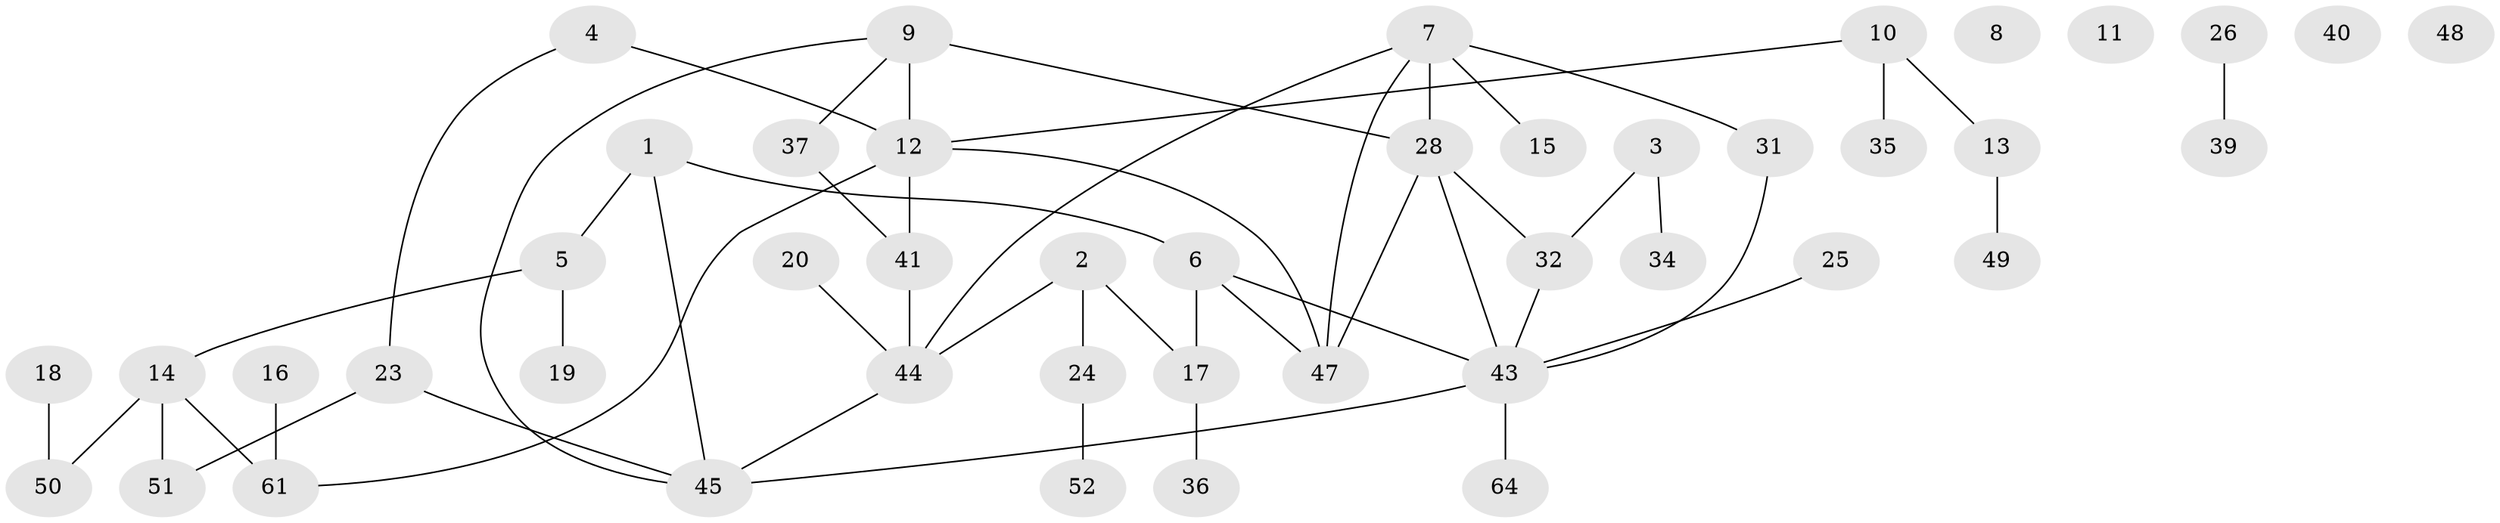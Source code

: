 // original degree distribution, {2: 0.2463768115942029, 3: 0.2318840579710145, 1: 0.2898550724637681, 4: 0.11594202898550725, 0: 0.043478260869565216, 5: 0.057971014492753624, 6: 0.014492753623188406}
// Generated by graph-tools (version 1.1) at 2025/41/03/06/25 10:41:20]
// undirected, 45 vertices, 53 edges
graph export_dot {
graph [start="1"]
  node [color=gray90,style=filled];
  1 [super="+68"];
  2 [super="+56"];
  3 [super="+57"];
  4;
  5 [super="+65"];
  6 [super="+42"];
  7 [super="+21"];
  8 [super="+30"];
  9 [super="+46"];
  10 [super="+33"];
  11;
  12 [super="+38"];
  13 [super="+69"];
  14 [super="+54"];
  15;
  16;
  17 [super="+22"];
  18;
  19;
  20;
  23 [super="+29"];
  24 [super="+27"];
  25;
  26;
  28 [super="+55"];
  31 [super="+60"];
  32;
  34;
  35;
  36;
  37 [super="+53"];
  39;
  40;
  41;
  43 [super="+66"];
  44 [super="+62"];
  45 [super="+58"];
  47 [super="+59"];
  48;
  49;
  50 [super="+67"];
  51;
  52;
  61 [super="+63"];
  64;
  1 -- 45 [weight=2];
  1 -- 6;
  1 -- 5;
  2 -- 17;
  2 -- 44;
  2 -- 24;
  3 -- 34;
  3 -- 32;
  4 -- 12;
  4 -- 23;
  5 -- 19;
  5 -- 14;
  6 -- 17;
  6 -- 43;
  6 -- 47;
  7 -- 47;
  7 -- 15;
  7 -- 31;
  7 -- 28;
  7 -- 44;
  9 -- 28;
  9 -- 37;
  9 -- 12 [weight=2];
  9 -- 45;
  10 -- 13;
  10 -- 35;
  10 -- 12;
  12 -- 47;
  12 -- 41;
  12 -- 61;
  13 -- 49;
  14 -- 51;
  14 -- 61;
  14 -- 50;
  16 -- 61;
  17 -- 36;
  18 -- 50;
  20 -- 44;
  23 -- 45 [weight=2];
  23 -- 51;
  24 -- 52;
  25 -- 43;
  26 -- 39;
  28 -- 32;
  28 -- 43;
  28 -- 47;
  31 -- 43;
  32 -- 43;
  37 -- 41;
  41 -- 44;
  43 -- 64;
  43 -- 45;
  44 -- 45;
}
